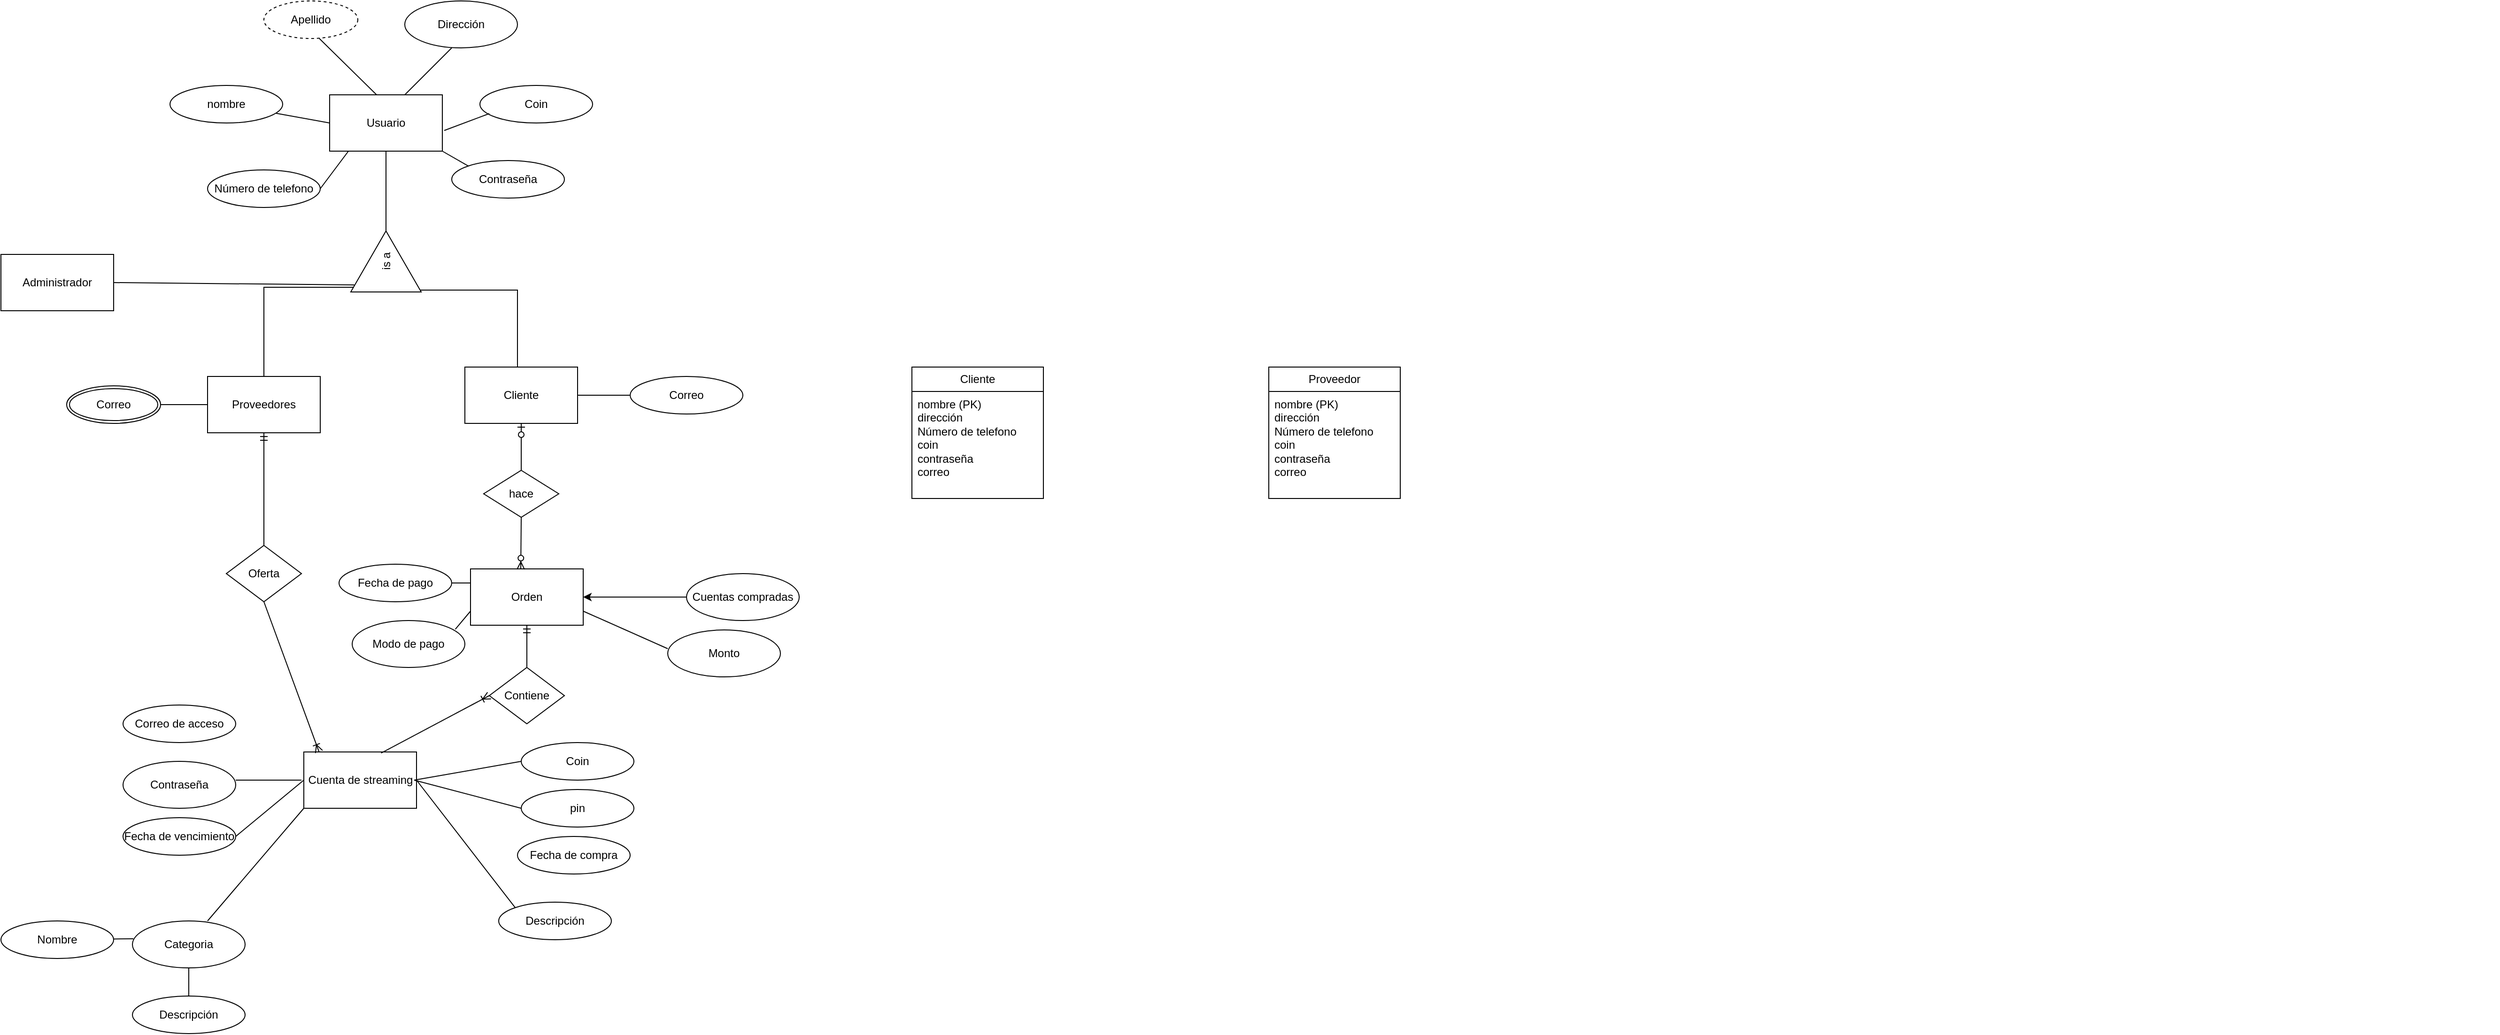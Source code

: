 <mxfile version="24.2.2" type="github">
  <diagram name="Página-1" id="MiMANU0OU8Ln5zjR96fL">
    <mxGraphModel dx="2796" dy="1995" grid="1" gridSize="10" guides="1" tooltips="1" connect="1" arrows="1" fold="1" page="1" pageScale="1" pageWidth="827" pageHeight="1169" math="0" shadow="0">
      <root>
        <mxCell id="0" />
        <mxCell id="1" parent="0" />
        <mxCell id="SzV8covNI8yN4N_DwAnV-1" value="Proveedores" style="rounded=0;whiteSpace=wrap;html=1;" parent="1" vertex="1">
          <mxGeometry x="20" y="270" width="120" height="60" as="geometry" />
        </mxCell>
        <mxCell id="SzV8covNI8yN4N_DwAnV-2" value="nombre" style="ellipse;whiteSpace=wrap;html=1;" parent="1" vertex="1">
          <mxGeometry x="-20" y="-40" width="120" height="40" as="geometry" />
        </mxCell>
        <mxCell id="SzV8covNI8yN4N_DwAnV-6" value="Apellido" style="ellipse;whiteSpace=wrap;html=1;align=center;dashed=1;" parent="1" vertex="1">
          <mxGeometry x="80" y="-130" width="100" height="40" as="geometry" />
        </mxCell>
        <mxCell id="SzV8covNI8yN4N_DwAnV-7" value="Dirección" style="ellipse;whiteSpace=wrap;html=1;" parent="1" vertex="1">
          <mxGeometry x="230" y="-130" width="120" height="50" as="geometry" />
        </mxCell>
        <mxCell id="SzV8covNI8yN4N_DwAnV-9" value="Coin" style="ellipse;whiteSpace=wrap;html=1;" parent="1" vertex="1">
          <mxGeometry x="310" y="-40" width="120" height="40" as="geometry" />
        </mxCell>
        <mxCell id="SzV8covNI8yN4N_DwAnV-10" value="Contraseña" style="ellipse;whiteSpace=wrap;html=1;" parent="1" vertex="1">
          <mxGeometry x="280" y="40" width="120" height="40" as="geometry" />
        </mxCell>
        <mxCell id="SzV8covNI8yN4N_DwAnV-11" value="Número de telefono" style="ellipse;whiteSpace=wrap;html=1;" parent="1" vertex="1">
          <mxGeometry x="20" y="50" width="120" height="40" as="geometry" />
        </mxCell>
        <mxCell id="SzV8covNI8yN4N_DwAnV-12" value="Correo" style="ellipse;shape=doubleEllipse;margin=3;whiteSpace=wrap;html=1;align=center;" parent="1" vertex="1">
          <mxGeometry x="-130" y="280" width="100" height="40" as="geometry" />
        </mxCell>
        <mxCell id="SzV8covNI8yN4N_DwAnV-13" value="Usuario" style="rounded=0;whiteSpace=wrap;html=1;" parent="1" vertex="1">
          <mxGeometry x="150" y="-30" width="120" height="60" as="geometry" />
        </mxCell>
        <mxCell id="SzV8covNI8yN4N_DwAnV-16" value="Cliente" style="rounded=0;whiteSpace=wrap;html=1;" parent="1" vertex="1">
          <mxGeometry x="294" y="260" width="120" height="60" as="geometry" />
        </mxCell>
        <mxCell id="SzV8covNI8yN4N_DwAnV-17" value="Correo" style="ellipse;whiteSpace=wrap;html=1;" parent="1" vertex="1">
          <mxGeometry x="470" y="270" width="120" height="40" as="geometry" />
        </mxCell>
        <mxCell id="SzV8covNI8yN4N_DwAnV-18" value="Orden" style="rounded=0;whiteSpace=wrap;html=1;" parent="1" vertex="1">
          <mxGeometry x="300" y="475" width="120" height="60" as="geometry" />
        </mxCell>
        <mxCell id="SzV8covNI8yN4N_DwAnV-19" value="hace" style="rhombus;whiteSpace=wrap;html=1;" parent="1" vertex="1">
          <mxGeometry x="314" y="370" width="80" height="50" as="geometry" />
        </mxCell>
        <mxCell id="SzV8covNI8yN4N_DwAnV-35" style="edgeStyle=orthogonalEdgeStyle;rounded=0;orthogonalLoop=1;jettySize=auto;html=1;exitX=0;exitY=0.5;exitDx=0;exitDy=0;" parent="1" source="SzV8covNI8yN4N_DwAnV-20" target="SzV8covNI8yN4N_DwAnV-18" edge="1">
          <mxGeometry relative="1" as="geometry" />
        </mxCell>
        <mxCell id="SzV8covNI8yN4N_DwAnV-20" value="Cuentas compradas" style="ellipse;whiteSpace=wrap;html=1;" parent="1" vertex="1">
          <mxGeometry x="530" y="480" width="120" height="50" as="geometry" />
        </mxCell>
        <mxCell id="SzV8covNI8yN4N_DwAnV-22" value="Cuenta de streaming" style="rounded=0;whiteSpace=wrap;html=1;" parent="1" vertex="1">
          <mxGeometry x="122.5" y="670" width="120" height="60" as="geometry" />
        </mxCell>
        <mxCell id="SzV8covNI8yN4N_DwAnV-23" value="Contiene" style="rhombus;whiteSpace=wrap;html=1;" parent="1" vertex="1">
          <mxGeometry x="320" y="580" width="80" height="60" as="geometry" />
        </mxCell>
        <mxCell id="SzV8covNI8yN4N_DwAnV-24" value="Correo de acceso" style="ellipse;whiteSpace=wrap;html=1;" parent="1" vertex="1">
          <mxGeometry x="-70" y="620" width="120" height="40" as="geometry" />
        </mxCell>
        <mxCell id="SzV8covNI8yN4N_DwAnV-25" value="Contraseña" style="ellipse;whiteSpace=wrap;html=1;" parent="1" vertex="1">
          <mxGeometry x="-70" y="680" width="120" height="50" as="geometry" />
        </mxCell>
        <mxCell id="SzV8covNI8yN4N_DwAnV-27" value="Coin" style="ellipse;whiteSpace=wrap;html=1;" parent="1" vertex="1">
          <mxGeometry x="354" y="660" width="120" height="40" as="geometry" />
        </mxCell>
        <mxCell id="SzV8covNI8yN4N_DwAnV-28" value="pin" style="ellipse;whiteSpace=wrap;html=1;" parent="1" vertex="1">
          <mxGeometry x="354" y="710" width="120" height="40" as="geometry" />
        </mxCell>
        <mxCell id="SzV8covNI8yN4N_DwAnV-29" value="Fecha de compra" style="ellipse;whiteSpace=wrap;html=1;" parent="1" vertex="1">
          <mxGeometry x="350" y="760" width="120" height="40" as="geometry" />
        </mxCell>
        <mxCell id="SzV8covNI8yN4N_DwAnV-30" value="Fecha de vencimiento" style="ellipse;whiteSpace=wrap;html=1;" parent="1" vertex="1">
          <mxGeometry x="-70" y="740" width="120" height="40" as="geometry" />
        </mxCell>
        <mxCell id="SzV8covNI8yN4N_DwAnV-31" value="Descripción" style="ellipse;whiteSpace=wrap;html=1;" parent="1" vertex="1">
          <mxGeometry x="330" y="830" width="120" height="40" as="geometry" />
        </mxCell>
        <mxCell id="SzV8covNI8yN4N_DwAnV-32" value="Categoria" style="ellipse;whiteSpace=wrap;html=1;" parent="1" vertex="1">
          <mxGeometry x="-60" y="850" width="120" height="50" as="geometry" />
        </mxCell>
        <mxCell id="SzV8covNI8yN4N_DwAnV-33" value="Nombre" style="ellipse;whiteSpace=wrap;html=1;" parent="1" vertex="1">
          <mxGeometry x="-200" y="850" width="120" height="40" as="geometry" />
        </mxCell>
        <mxCell id="SzV8covNI8yN4N_DwAnV-34" value="Descripción" style="ellipse;whiteSpace=wrap;html=1;" parent="1" vertex="1">
          <mxGeometry x="-60" y="930" width="120" height="40" as="geometry" />
        </mxCell>
        <mxCell id="SzV8covNI8yN4N_DwAnV-37" value="Oferta" style="rhombus;whiteSpace=wrap;html=1;" parent="1" vertex="1">
          <mxGeometry x="40" y="450" width="80" height="60" as="geometry" />
        </mxCell>
        <mxCell id="SzV8covNI8yN4N_DwAnV-38" value="" style="endArrow=none;html=1;rounded=0;" parent="1" edge="1">
          <mxGeometry width="50" height="50" relative="1" as="geometry">
            <mxPoint x="230" y="-30" as="sourcePoint" />
            <mxPoint x="280" y="-80" as="targetPoint" />
          </mxGeometry>
        </mxCell>
        <mxCell id="SzV8covNI8yN4N_DwAnV-39" value="" style="endArrow=none;html=1;rounded=0;entryX=0.59;entryY=1;entryDx=0;entryDy=0;entryPerimeter=0;" parent="1" target="SzV8covNI8yN4N_DwAnV-6" edge="1">
          <mxGeometry width="50" height="50" relative="1" as="geometry">
            <mxPoint x="200" y="-30" as="sourcePoint" />
            <mxPoint x="250" y="-80" as="targetPoint" />
          </mxGeometry>
        </mxCell>
        <mxCell id="SzV8covNI8yN4N_DwAnV-40" value="" style="endArrow=none;html=1;rounded=0;" parent="1" source="SzV8covNI8yN4N_DwAnV-2" edge="1">
          <mxGeometry width="50" height="50" relative="1" as="geometry">
            <mxPoint x="100" y="50" as="sourcePoint" />
            <mxPoint x="150" as="targetPoint" />
          </mxGeometry>
        </mxCell>
        <mxCell id="SzV8covNI8yN4N_DwAnV-41" value="" style="endArrow=none;html=1;rounded=0;exitX=1;exitY=0.5;exitDx=0;exitDy=0;" parent="1" source="SzV8covNI8yN4N_DwAnV-11" edge="1">
          <mxGeometry width="50" height="50" relative="1" as="geometry">
            <mxPoint x="120" y="80" as="sourcePoint" />
            <mxPoint x="170" y="30" as="targetPoint" />
          </mxGeometry>
        </mxCell>
        <mxCell id="SzV8covNI8yN4N_DwAnV-42" value="" style="endArrow=none;html=1;rounded=0;exitX=1.017;exitY=0.633;exitDx=0;exitDy=0;exitPerimeter=0;" parent="1" source="SzV8covNI8yN4N_DwAnV-13" edge="1">
          <mxGeometry width="50" height="50" relative="1" as="geometry">
            <mxPoint x="270" y="40" as="sourcePoint" />
            <mxPoint x="320" y="-10" as="targetPoint" />
          </mxGeometry>
        </mxCell>
        <mxCell id="SzV8covNI8yN4N_DwAnV-44" value="" style="endArrow=none;html=1;rounded=0;exitX=1;exitY=1;exitDx=0;exitDy=0;entryX=0;entryY=0;entryDx=0;entryDy=0;" parent="1" source="SzV8covNI8yN4N_DwAnV-13" target="SzV8covNI8yN4N_DwAnV-10" edge="1">
          <mxGeometry width="50" height="50" relative="1" as="geometry">
            <mxPoint x="240" y="90" as="sourcePoint" />
            <mxPoint x="290" y="40" as="targetPoint" />
          </mxGeometry>
        </mxCell>
        <mxCell id="SzV8covNI8yN4N_DwAnV-45" value="" style="endArrow=none;html=1;rounded=0;entryX=0.5;entryY=1;entryDx=0;entryDy=0;exitX=1;exitY=0.5;exitDx=0;exitDy=0;" parent="1" source="SzV8covNI8yN4N_DwAnV-48" target="SzV8covNI8yN4N_DwAnV-13" edge="1">
          <mxGeometry width="50" height="50" relative="1" as="geometry">
            <mxPoint x="210" y="105" as="sourcePoint" />
            <mxPoint x="240" y="40" as="targetPoint" />
          </mxGeometry>
        </mxCell>
        <mxCell id="SzV8covNI8yN4N_DwAnV-46" value="" style="endArrow=none;html=1;rounded=0;exitX=0.5;exitY=0;exitDx=0;exitDy=0;entryX=0.41;entryY=1;entryDx=0;entryDy=0;entryPerimeter=0;" parent="1" source="SzV8covNI8yN4N_DwAnV-1" edge="1">
          <mxGeometry width="50" height="50" relative="1" as="geometry">
            <mxPoint x="140" y="230" as="sourcePoint" />
            <mxPoint x="201" y="175" as="targetPoint" />
            <Array as="points">
              <mxPoint x="80" y="175" />
            </Array>
          </mxGeometry>
        </mxCell>
        <mxCell id="SzV8covNI8yN4N_DwAnV-47" value="" style="endArrow=none;html=1;rounded=0;entryX=0.031;entryY=0.94;entryDx=0;entryDy=0;entryPerimeter=0;" parent="1" target="SzV8covNI8yN4N_DwAnV-48" edge="1">
          <mxGeometry width="50" height="50" relative="1" as="geometry">
            <mxPoint x="350" y="260" as="sourcePoint" />
            <mxPoint x="210" y="175" as="targetPoint" />
            <Array as="points">
              <mxPoint x="350" y="178" />
            </Array>
          </mxGeometry>
        </mxCell>
        <mxCell id="SzV8covNI8yN4N_DwAnV-48" value="is a" style="triangle;whiteSpace=wrap;html=1;rotation=-90;" parent="1" vertex="1">
          <mxGeometry x="177.5" y="110" width="65" height="75" as="geometry" />
        </mxCell>
        <mxCell id="SzV8covNI8yN4N_DwAnV-50" value="" style="endArrow=none;html=1;rounded=0;exitX=1;exitY=0.5;exitDx=0;exitDy=0;" parent="1" source="SzV8covNI8yN4N_DwAnV-12" edge="1">
          <mxGeometry width="50" height="50" relative="1" as="geometry">
            <mxPoint x="-30" y="350" as="sourcePoint" />
            <mxPoint x="20" y="300" as="targetPoint" />
          </mxGeometry>
        </mxCell>
        <mxCell id="SzV8covNI8yN4N_DwAnV-51" value="" style="endArrow=none;html=1;rounded=0;entryX=0;entryY=0.5;entryDx=0;entryDy=0;exitX=1;exitY=0.5;exitDx=0;exitDy=0;" parent="1" source="SzV8covNI8yN4N_DwAnV-16" target="SzV8covNI8yN4N_DwAnV-17" edge="1">
          <mxGeometry width="50" height="50" relative="1" as="geometry">
            <mxPoint x="400" y="350" as="sourcePoint" />
            <mxPoint x="450" y="300" as="targetPoint" />
          </mxGeometry>
        </mxCell>
        <mxCell id="SzV8covNI8yN4N_DwAnV-52" value="" style="endArrow=none;html=1;rounded=0;entryX=0.5;entryY=1;entryDx=0;entryDy=0;exitX=0.5;exitY=0;exitDx=0;exitDy=0;" parent="1" source="SzV8covNI8yN4N_DwAnV-34" target="SzV8covNI8yN4N_DwAnV-32" edge="1">
          <mxGeometry width="50" height="50" relative="1" as="geometry">
            <mxPoint x="-120" y="990" as="sourcePoint" />
            <mxPoint x="-70" y="940" as="targetPoint" />
          </mxGeometry>
        </mxCell>
        <mxCell id="SzV8covNI8yN4N_DwAnV-53" value="" style="endArrow=none;html=1;rounded=0;exitX=0.008;exitY=0.38;exitDx=0;exitDy=0;exitPerimeter=0;" parent="1" source="SzV8covNI8yN4N_DwAnV-32" target="SzV8covNI8yN4N_DwAnV-33" edge="1">
          <mxGeometry width="50" height="50" relative="1" as="geometry">
            <mxPoint x="-110" y="960" as="sourcePoint" />
            <mxPoint x="-60" y="910" as="targetPoint" />
          </mxGeometry>
        </mxCell>
        <mxCell id="SzV8covNI8yN4N_DwAnV-54" value="" style="endArrow=ERoneToMany;html=1;rounded=0;fontSize=12;exitX=0.5;exitY=1;exitDx=0;exitDy=0;entryX=0.135;entryY=-0.003;entryDx=0;entryDy=0;entryPerimeter=0;" parent="1" source="SzV8covNI8yN4N_DwAnV-37" target="SzV8covNI8yN4N_DwAnV-22" edge="1">
          <mxGeometry width="50" height="50" relative="1" as="geometry">
            <mxPoint x="50" y="640" as="sourcePoint" />
            <mxPoint x="130" y="610" as="targetPoint" />
          </mxGeometry>
        </mxCell>
        <mxCell id="SzV8covNI8yN4N_DwAnV-55" value="" style="endArrow=none;html=1;rounded=0;" parent="1" edge="1">
          <mxGeometry width="50" height="50" relative="1" as="geometry">
            <mxPoint x="50" y="700" as="sourcePoint" />
            <mxPoint x="120" y="700" as="targetPoint" />
          </mxGeometry>
        </mxCell>
        <mxCell id="SzV8covNI8yN4N_DwAnV-56" value="" style="endArrow=none;html=1;rounded=0;entryX=0;entryY=0.5;entryDx=0;entryDy=0;" parent="1" target="SzV8covNI8yN4N_DwAnV-22" edge="1">
          <mxGeometry width="50" height="50" relative="1" as="geometry">
            <mxPoint x="50" y="760" as="sourcePoint" />
            <mxPoint x="100" y="710" as="targetPoint" />
          </mxGeometry>
        </mxCell>
        <mxCell id="SzV8covNI8yN4N_DwAnV-57" value="" style="endArrow=none;html=1;rounded=0;entryX=0;entryY=0.5;entryDx=0;entryDy=0;" parent="1" target="SzV8covNI8yN4N_DwAnV-27" edge="1">
          <mxGeometry width="50" height="50" relative="1" as="geometry">
            <mxPoint x="240" y="700" as="sourcePoint" />
            <mxPoint x="290" y="650" as="targetPoint" />
          </mxGeometry>
        </mxCell>
        <mxCell id="SzV8covNI8yN4N_DwAnV-58" value="" style="endArrow=none;html=1;rounded=0;entryX=0;entryY=0.5;entryDx=0;entryDy=0;" parent="1" target="SzV8covNI8yN4N_DwAnV-28" edge="1">
          <mxGeometry width="50" height="50" relative="1" as="geometry">
            <mxPoint x="240" y="700" as="sourcePoint" />
            <mxPoint x="330" y="730" as="targetPoint" />
          </mxGeometry>
        </mxCell>
        <mxCell id="SzV8covNI8yN4N_DwAnV-59" value="" style="endArrow=none;html=1;rounded=0;entryX=0;entryY=0;entryDx=0;entryDy=0;exitX=1;exitY=0.5;exitDx=0;exitDy=0;" parent="1" source="SzV8covNI8yN4N_DwAnV-22" target="SzV8covNI8yN4N_DwAnV-31" edge="1">
          <mxGeometry width="50" height="50" relative="1" as="geometry">
            <mxPoint x="210" y="880" as="sourcePoint" />
            <mxPoint x="260" y="830" as="targetPoint" />
          </mxGeometry>
        </mxCell>
        <mxCell id="SzV8covNI8yN4N_DwAnV-60" value="" style="endArrow=none;html=1;rounded=0;entryX=0;entryY=1;entryDx=0;entryDy=0;" parent="1" target="SzV8covNI8yN4N_DwAnV-22" edge="1">
          <mxGeometry width="50" height="50" relative="1" as="geometry">
            <mxPoint x="20" y="850" as="sourcePoint" />
            <mxPoint x="70" y="800" as="targetPoint" />
          </mxGeometry>
        </mxCell>
        <mxCell id="SzV8covNI8yN4N_DwAnV-63" value="Fecha de pago" style="ellipse;whiteSpace=wrap;html=1;" parent="1" vertex="1">
          <mxGeometry x="160" y="470" width="120" height="40" as="geometry" />
        </mxCell>
        <mxCell id="SzV8covNI8yN4N_DwAnV-64" value="Monto" style="ellipse;whiteSpace=wrap;html=1;" parent="1" vertex="1">
          <mxGeometry x="510" y="540" width="120" height="50" as="geometry" />
        </mxCell>
        <mxCell id="SzV8covNI8yN4N_DwAnV-65" value="Modo de pago" style="ellipse;whiteSpace=wrap;html=1;" parent="1" vertex="1">
          <mxGeometry x="174" y="530" width="120" height="50" as="geometry" />
        </mxCell>
        <mxCell id="SzV8covNI8yN4N_DwAnV-68" value="" style="endArrow=none;html=1;rounded=0;exitX=1;exitY=0.5;exitDx=0;exitDy=0;" parent="1" source="SzV8covNI8yN4N_DwAnV-63" edge="1">
          <mxGeometry width="50" height="50" relative="1" as="geometry">
            <mxPoint x="250" y="540" as="sourcePoint" />
            <mxPoint x="300" y="490" as="targetPoint" />
          </mxGeometry>
        </mxCell>
        <mxCell id="SzV8covNI8yN4N_DwAnV-69" value="" style="endArrow=none;html=1;rounded=0;entryX=0.915;entryY=0.187;entryDx=0;entryDy=0;entryPerimeter=0;exitX=0;exitY=0.75;exitDx=0;exitDy=0;" parent="1" source="SzV8covNI8yN4N_DwAnV-18" target="SzV8covNI8yN4N_DwAnV-65" edge="1">
          <mxGeometry width="50" height="50" relative="1" as="geometry">
            <mxPoint x="250" y="640" as="sourcePoint" />
            <mxPoint x="300" y="590" as="targetPoint" />
          </mxGeometry>
        </mxCell>
        <mxCell id="SzV8covNI8yN4N_DwAnV-70" value="" style="endArrow=none;html=1;rounded=0;exitX=1;exitY=0.75;exitDx=0;exitDy=0;" parent="1" source="SzV8covNI8yN4N_DwAnV-18" edge="1">
          <mxGeometry width="50" height="50" relative="1" as="geometry">
            <mxPoint x="460" y="610" as="sourcePoint" />
            <mxPoint x="510" y="560" as="targetPoint" />
          </mxGeometry>
        </mxCell>
        <mxCell id="SzV8covNI8yN4N_DwAnV-74" value="" style="fontSize=12;html=1;endArrow=ERmandOne;rounded=0;entryX=0.5;entryY=1;entryDx=0;entryDy=0;exitX=0.5;exitY=0;exitDx=0;exitDy=0;" parent="1" source="SzV8covNI8yN4N_DwAnV-37" target="SzV8covNI8yN4N_DwAnV-1" edge="1">
          <mxGeometry width="100" height="100" relative="1" as="geometry">
            <mxPoint y="460" as="sourcePoint" />
            <mxPoint x="100" y="360" as="targetPoint" />
          </mxGeometry>
        </mxCell>
        <mxCell id="SzV8covNI8yN4N_DwAnV-75" value="" style="fontSize=12;html=1;endArrow=ERzeroToOne;endFill=1;rounded=0;entryX=0.5;entryY=1;entryDx=0;entryDy=0;exitX=0.5;exitY=0;exitDx=0;exitDy=0;" parent="1" source="SzV8covNI8yN4N_DwAnV-19" target="SzV8covNI8yN4N_DwAnV-16" edge="1">
          <mxGeometry width="100" height="100" relative="1" as="geometry">
            <mxPoint x="270" y="440" as="sourcePoint" />
            <mxPoint x="360" y="340" as="targetPoint" />
          </mxGeometry>
        </mxCell>
        <mxCell id="SzV8covNI8yN4N_DwAnV-76" value="" style="fontSize=12;html=1;endArrow=ERzeroToMany;endFill=1;rounded=0;exitX=0.5;exitY=1;exitDx=0;exitDy=0;entryX=0.446;entryY=0.009;entryDx=0;entryDy=0;entryPerimeter=0;" parent="1" source="SzV8covNI8yN4N_DwAnV-19" target="SzV8covNI8yN4N_DwAnV-18" edge="1">
          <mxGeometry width="100" height="100" relative="1" as="geometry">
            <mxPoint x="270" y="540" as="sourcePoint" />
            <mxPoint x="354" y="470" as="targetPoint" />
          </mxGeometry>
        </mxCell>
        <mxCell id="SzV8covNI8yN4N_DwAnV-79" value="" style="fontSize=12;html=1;endArrow=ERmandOne;rounded=0;entryX=0.5;entryY=1;entryDx=0;entryDy=0;exitX=0.5;exitY=0;exitDx=0;exitDy=0;" parent="1" source="SzV8covNI8yN4N_DwAnV-23" target="SzV8covNI8yN4N_DwAnV-18" edge="1">
          <mxGeometry width="100" height="100" relative="1" as="geometry">
            <mxPoint x="290" y="660" as="sourcePoint" />
            <mxPoint x="390" y="560" as="targetPoint" />
          </mxGeometry>
        </mxCell>
        <mxCell id="SzV8covNI8yN4N_DwAnV-80" value="" style="fontSize=12;html=1;endArrow=ERoneToMany;rounded=0;entryX=0;entryY=0.5;entryDx=0;entryDy=0;exitX=0.686;exitY=0.02;exitDx=0;exitDy=0;exitPerimeter=0;" parent="1" source="SzV8covNI8yN4N_DwAnV-22" target="SzV8covNI8yN4N_DwAnV-23" edge="1">
          <mxGeometry width="100" height="100" relative="1" as="geometry">
            <mxPoint x="340" y="630" as="sourcePoint" />
            <mxPoint x="440" y="530" as="targetPoint" />
          </mxGeometry>
        </mxCell>
        <mxCell id="SzV8covNI8yN4N_DwAnV-81" value="Administrador" style="rounded=0;whiteSpace=wrap;html=1;" parent="1" vertex="1">
          <mxGeometry x="-200" y="140" width="120" height="60" as="geometry" />
        </mxCell>
        <mxCell id="SzV8covNI8yN4N_DwAnV-82" value="" style="endArrow=none;html=1;rounded=0;exitX=1;exitY=0.5;exitDx=0;exitDy=0;entryX=0.115;entryY=0.05;entryDx=0;entryDy=0;entryPerimeter=0;" parent="1" source="SzV8covNI8yN4N_DwAnV-81" target="SzV8covNI8yN4N_DwAnV-48" edge="1">
          <mxGeometry width="50" height="50" relative="1" as="geometry">
            <mxPoint x="30" y="230" as="sourcePoint" />
            <mxPoint x="80" y="180" as="targetPoint" />
          </mxGeometry>
        </mxCell>
        <mxCell id="SzV8covNI8yN4N_DwAnV-111" value="correos" style="html=1;overflow=block;blockSpacing=1;swimlane;childLayout=stackLayout;horizontal=1;horizontalStack=0;resizeParent=1;resizeParentMax=0;resizeLast=0;collapsible=0;fontStyle=0;marginBottom=0;swimlaneFillColor=#unset;startSize=NaN;whiteSpace=wrap;fontSize=16.7;align=center;spacing=0;strokeColor=#unset;rounded=1;absoluteArcSize=1;arcSize=9;strokeWidth=NaN;fillColor=#unset;" parent="1" vertex="1">
          <mxGeometry x="2250" y="375" width="150" as="geometry" />
        </mxCell>
        <mxCell id="SzV8covNI8yN4N_DwAnV-112" value="idCorreo(PK)" style="part=1;resizeHeight=0;strokeColor=none;verticalAlign=top;spacingLeft=4;spacingRight=4;overflow=hidden;rotatable=0;points=[[0,0.5],[1,0.5]];portConstraint=eastwest;html=1;swimlaneFillColor=#unset;whiteSpace=wrap;fontSize=16.7;align=center;fillColor=none;" parent="SzV8covNI8yN4N_DwAnV-111" vertex="1">
          <mxGeometry width="150" as="geometry" />
        </mxCell>
        <mxCell id="SzV8covNI8yN4N_DwAnV-113" value="correo" style="part=1;resizeHeight=0;strokeColor=none;verticalAlign=top;spacingLeft=4;spacingRight=4;overflow=hidden;rotatable=0;points=[[0,0.5],[1,0.5]];portConstraint=eastwest;html=1;swimlaneFillColor=#unset;whiteSpace=wrap;fontSize=16.7;align=center;fillColor=none;" parent="SzV8covNI8yN4N_DwAnV-111" vertex="1">
          <mxGeometry width="150" as="geometry" />
        </mxCell>
        <mxCell id="SzV8covNI8yN4N_DwAnV-114" value="idProv(FK)" style="part=1;resizeHeight=0;strokeColor=none;verticalAlign=top;spacingLeft=4;spacingRight=4;overflow=hidden;rotatable=0;points=[[0,0.5],[1,0.5]];portConstraint=eastwest;html=1;swimlaneFillColor=#unset;whiteSpace=wrap;fontSize=16.7;align=center;fillColor=none;" parent="SzV8covNI8yN4N_DwAnV-111" vertex="1">
          <mxGeometry width="150" as="geometry" />
        </mxCell>
        <mxCell id="SzV8covNI8yN4N_DwAnV-124" value="Administrador" style="html=1;overflow=block;blockSpacing=1;swimlane;childLayout=stackLayout;horizontal=1;horizontalStack=0;resizeParent=1;resizeParentMax=0;resizeLast=0;collapsible=0;fontStyle=0;marginBottom=0;swimlaneFillColor=#unset;startSize=NaN;whiteSpace=wrap;fontSize=16.7;align=center;spacing=0;strokeColor=#unset;rounded=1;absoluteArcSize=1;arcSize=9;strokeWidth=NaN;fillColor=#unset;" parent="1" vertex="1">
          <mxGeometry x="2310" y="576" width="150" as="geometry" />
        </mxCell>
        <mxCell id="SzV8covNI8yN4N_DwAnV-125" value="direccion" style="part=1;resizeHeight=0;strokeColor=none;verticalAlign=top;spacingLeft=4;spacingRight=4;overflow=hidden;rotatable=0;points=[[0,0.5],[1,0.5]];portConstraint=eastwest;html=1;swimlaneFillColor=#unset;whiteSpace=wrap;fontSize=16.7;align=center;fillColor=none;" parent="SzV8covNI8yN4N_DwAnV-124" vertex="1">
          <mxGeometry width="150" as="geometry" />
        </mxCell>
        <mxCell id="SzV8covNI8yN4N_DwAnV-126" value="primerApellido" style="part=1;resizeHeight=0;strokeColor=none;verticalAlign=top;spacingLeft=4;spacingRight=4;overflow=hidden;rotatable=0;points=[[0,0.5],[1,0.5]];portConstraint=eastwest;html=1;swimlaneFillColor=#unset;whiteSpace=wrap;fontSize=16.7;align=center;fillColor=none;" parent="SzV8covNI8yN4N_DwAnV-124" vertex="1">
          <mxGeometry width="150" as="geometry" />
        </mxCell>
        <mxCell id="SzV8covNI8yN4N_DwAnV-127" value="segundoApellido" style="part=1;resizeHeight=0;strokeColor=none;verticalAlign=top;spacingLeft=4;spacingRight=4;overflow=hidden;rotatable=0;points=[[0,0.5],[1,0.5]];portConstraint=eastwest;html=1;swimlaneFillColor=#unset;whiteSpace=wrap;fontSize=16.7;align=center;fillColor=none;" parent="SzV8covNI8yN4N_DwAnV-124" vertex="1">
          <mxGeometry width="150" as="geometry" />
        </mxCell>
        <mxCell id="SzV8covNI8yN4N_DwAnV-128" value="primerNombre" style="part=1;resizeHeight=0;strokeColor=none;verticalAlign=top;spacingLeft=4;spacingRight=4;overflow=hidden;rotatable=0;points=[[0,0.5],[1,0.5]];portConstraint=eastwest;html=1;swimlaneFillColor=#unset;whiteSpace=wrap;fontSize=16.7;align=center;fillColor=none;" parent="SzV8covNI8yN4N_DwAnV-124" vertex="1">
          <mxGeometry width="150" as="geometry" />
        </mxCell>
        <mxCell id="SzV8covNI8yN4N_DwAnV-129" value="segundoNombre" style="part=1;resizeHeight=0;strokeColor=none;verticalAlign=top;spacingLeft=4;spacingRight=4;overflow=hidden;rotatable=0;points=[[0,0.5],[1,0.5]];portConstraint=eastwest;html=1;swimlaneFillColor=#unset;whiteSpace=wrap;fontSize=16.7;align=center;fillColor=none;" parent="SzV8covNI8yN4N_DwAnV-124" vertex="1">
          <mxGeometry width="150" as="geometry" />
        </mxCell>
        <mxCell id="SzV8covNI8yN4N_DwAnV-130" value="numeroTel" style="part=1;resizeHeight=0;strokeColor=none;verticalAlign=top;spacingLeft=4;spacingRight=4;overflow=hidden;rotatable=0;points=[[0,0.5],[1,0.5]];portConstraint=eastwest;html=1;swimlaneFillColor=#unset;whiteSpace=wrap;fontSize=16.7;align=center;fillColor=none;" parent="SzV8covNI8yN4N_DwAnV-124" vertex="1">
          <mxGeometry width="150" as="geometry" />
        </mxCell>
        <mxCell id="SzV8covNI8yN4N_DwAnV-131" value="contraseña" style="part=1;resizeHeight=0;strokeColor=none;verticalAlign=top;spacingLeft=4;spacingRight=4;overflow=hidden;rotatable=0;points=[[0,0.5],[1,0.5]];portConstraint=eastwest;html=1;swimlaneFillColor=#unset;whiteSpace=wrap;fontSize=16.7;align=center;fillColor=none;" parent="SzV8covNI8yN4N_DwAnV-124" vertex="1">
          <mxGeometry width="150" as="geometry" />
        </mxCell>
        <mxCell id="SzV8covNI8yN4N_DwAnV-165" value="correos" style="html=1;overflow=block;blockSpacing=1;swimlane;childLayout=stackLayout;horizontal=1;horizontalStack=0;resizeParent=1;resizeParentMax=0;resizeLast=0;collapsible=0;fontStyle=0;marginBottom=0;swimlaneFillColor=#unset;startSize=NaN;whiteSpace=wrap;fontSize=16.7;align=center;spacing=0;strokeColor=#unset;rounded=1;absoluteArcSize=1;arcSize=9;strokeWidth=NaN;fillColor=#unset;" parent="1" vertex="1">
          <mxGeometry x="2250" y="375" width="150" as="geometry" />
        </mxCell>
        <mxCell id="SzV8covNI8yN4N_DwAnV-166" value="idCorreo(PK)" style="part=1;resizeHeight=0;strokeColor=none;verticalAlign=top;spacingLeft=4;spacingRight=4;overflow=hidden;rotatable=0;points=[[0,0.5],[1,0.5]];portConstraint=eastwest;html=1;swimlaneFillColor=#unset;whiteSpace=wrap;fontSize=16.7;align=center;fillColor=none;" parent="SzV8covNI8yN4N_DwAnV-165" vertex="1">
          <mxGeometry width="150" as="geometry" />
        </mxCell>
        <mxCell id="SzV8covNI8yN4N_DwAnV-167" value="correo" style="part=1;resizeHeight=0;strokeColor=none;verticalAlign=top;spacingLeft=4;spacingRight=4;overflow=hidden;rotatable=0;points=[[0,0.5],[1,0.5]];portConstraint=eastwest;html=1;swimlaneFillColor=#unset;whiteSpace=wrap;fontSize=16.7;align=center;fillColor=none;" parent="SzV8covNI8yN4N_DwAnV-165" vertex="1">
          <mxGeometry width="150" as="geometry" />
        </mxCell>
        <mxCell id="SzV8covNI8yN4N_DwAnV-168" value="idProv(FK)" style="part=1;resizeHeight=0;strokeColor=none;verticalAlign=top;spacingLeft=4;spacingRight=4;overflow=hidden;rotatable=0;points=[[0,0.5],[1,0.5]];portConstraint=eastwest;html=1;swimlaneFillColor=#unset;whiteSpace=wrap;fontSize=16.7;align=center;fillColor=none;" parent="SzV8covNI8yN4N_DwAnV-165" vertex="1">
          <mxGeometry width="150" as="geometry" />
        </mxCell>
        <mxCell id="SzV8covNI8yN4N_DwAnV-178" value="Administrador" style="html=1;overflow=block;blockSpacing=1;swimlane;childLayout=stackLayout;horizontal=1;horizontalStack=0;resizeParent=1;resizeParentMax=0;resizeLast=0;collapsible=0;fontStyle=0;marginBottom=0;swimlaneFillColor=#unset;startSize=NaN;whiteSpace=wrap;fontSize=16.7;align=center;spacing=0;strokeColor=#unset;rounded=1;absoluteArcSize=1;arcSize=9;strokeWidth=NaN;fillColor=#unset;" parent="1" vertex="1">
          <mxGeometry x="2310" y="576" width="150" as="geometry" />
        </mxCell>
        <mxCell id="SzV8covNI8yN4N_DwAnV-179" value="direccion" style="part=1;resizeHeight=0;strokeColor=none;verticalAlign=top;spacingLeft=4;spacingRight=4;overflow=hidden;rotatable=0;points=[[0,0.5],[1,0.5]];portConstraint=eastwest;html=1;swimlaneFillColor=#unset;whiteSpace=wrap;fontSize=16.7;align=center;fillColor=none;" parent="SzV8covNI8yN4N_DwAnV-178" vertex="1">
          <mxGeometry width="150" as="geometry" />
        </mxCell>
        <mxCell id="SzV8covNI8yN4N_DwAnV-180" value="primerApellido" style="part=1;resizeHeight=0;strokeColor=none;verticalAlign=top;spacingLeft=4;spacingRight=4;overflow=hidden;rotatable=0;points=[[0,0.5],[1,0.5]];portConstraint=eastwest;html=1;swimlaneFillColor=#unset;whiteSpace=wrap;fontSize=16.7;align=center;fillColor=none;" parent="SzV8covNI8yN4N_DwAnV-178" vertex="1">
          <mxGeometry width="150" as="geometry" />
        </mxCell>
        <mxCell id="SzV8covNI8yN4N_DwAnV-181" value="segundoApellido" style="part=1;resizeHeight=0;strokeColor=none;verticalAlign=top;spacingLeft=4;spacingRight=4;overflow=hidden;rotatable=0;points=[[0,0.5],[1,0.5]];portConstraint=eastwest;html=1;swimlaneFillColor=#unset;whiteSpace=wrap;fontSize=16.7;align=center;fillColor=none;" parent="SzV8covNI8yN4N_DwAnV-178" vertex="1">
          <mxGeometry width="150" as="geometry" />
        </mxCell>
        <mxCell id="SzV8covNI8yN4N_DwAnV-182" value="primerNombre" style="part=1;resizeHeight=0;strokeColor=none;verticalAlign=top;spacingLeft=4;spacingRight=4;overflow=hidden;rotatable=0;points=[[0,0.5],[1,0.5]];portConstraint=eastwest;html=1;swimlaneFillColor=#unset;whiteSpace=wrap;fontSize=16.7;align=center;fillColor=none;" parent="SzV8covNI8yN4N_DwAnV-178" vertex="1">
          <mxGeometry width="150" as="geometry" />
        </mxCell>
        <mxCell id="SzV8covNI8yN4N_DwAnV-183" value="segundoNombre" style="part=1;resizeHeight=0;strokeColor=none;verticalAlign=top;spacingLeft=4;spacingRight=4;overflow=hidden;rotatable=0;points=[[0,0.5],[1,0.5]];portConstraint=eastwest;html=1;swimlaneFillColor=#unset;whiteSpace=wrap;fontSize=16.7;align=center;fillColor=none;" parent="SzV8covNI8yN4N_DwAnV-178" vertex="1">
          <mxGeometry width="150" as="geometry" />
        </mxCell>
        <mxCell id="SzV8covNI8yN4N_DwAnV-184" value="numeroTel" style="part=1;resizeHeight=0;strokeColor=none;verticalAlign=top;spacingLeft=4;spacingRight=4;overflow=hidden;rotatable=0;points=[[0,0.5],[1,0.5]];portConstraint=eastwest;html=1;swimlaneFillColor=#unset;whiteSpace=wrap;fontSize=16.7;align=center;fillColor=none;" parent="SzV8covNI8yN4N_DwAnV-178" vertex="1">
          <mxGeometry width="150" as="geometry" />
        </mxCell>
        <mxCell id="SzV8covNI8yN4N_DwAnV-185" value="contraseña" style="part=1;resizeHeight=0;strokeColor=none;verticalAlign=top;spacingLeft=4;spacingRight=4;overflow=hidden;rotatable=0;points=[[0,0.5],[1,0.5]];portConstraint=eastwest;html=1;swimlaneFillColor=#unset;whiteSpace=wrap;fontSize=16.7;align=center;fillColor=none;" parent="SzV8covNI8yN4N_DwAnV-178" vertex="1">
          <mxGeometry width="150" as="geometry" />
        </mxCell>
        <mxCell id="SzV8covNI8yN4N_DwAnV-219" value="correos" style="html=1;overflow=block;blockSpacing=1;swimlane;childLayout=stackLayout;horizontal=1;horizontalStack=0;resizeParent=1;resizeParentMax=0;resizeLast=0;collapsible=0;fontStyle=0;marginBottom=0;swimlaneFillColor=#unset;startSize=NaN;whiteSpace=wrap;fontSize=16.7;align=center;spacing=0;strokeColor=#unset;rounded=1;absoluteArcSize=1;arcSize=9;strokeWidth=NaN;fillColor=#unset;" parent="1" vertex="1">
          <mxGeometry x="2250" y="375" width="150" as="geometry" />
        </mxCell>
        <mxCell id="SzV8covNI8yN4N_DwAnV-220" value="idCorreo(PK)" style="part=1;resizeHeight=0;strokeColor=none;verticalAlign=top;spacingLeft=4;spacingRight=4;overflow=hidden;rotatable=0;points=[[0,0.5],[1,0.5]];portConstraint=eastwest;html=1;swimlaneFillColor=#unset;whiteSpace=wrap;fontSize=16.7;align=center;fillColor=none;" parent="SzV8covNI8yN4N_DwAnV-219" vertex="1">
          <mxGeometry width="150" as="geometry" />
        </mxCell>
        <mxCell id="SzV8covNI8yN4N_DwAnV-221" value="correo" style="part=1;resizeHeight=0;strokeColor=none;verticalAlign=top;spacingLeft=4;spacingRight=4;overflow=hidden;rotatable=0;points=[[0,0.5],[1,0.5]];portConstraint=eastwest;html=1;swimlaneFillColor=#unset;whiteSpace=wrap;fontSize=16.7;align=center;fillColor=none;" parent="SzV8covNI8yN4N_DwAnV-219" vertex="1">
          <mxGeometry width="150" as="geometry" />
        </mxCell>
        <mxCell id="SzV8covNI8yN4N_DwAnV-222" value="idProv(FK)" style="part=1;resizeHeight=0;strokeColor=none;verticalAlign=top;spacingLeft=4;spacingRight=4;overflow=hidden;rotatable=0;points=[[0,0.5],[1,0.5]];portConstraint=eastwest;html=1;swimlaneFillColor=#unset;whiteSpace=wrap;fontSize=16.7;align=center;fillColor=none;" parent="SzV8covNI8yN4N_DwAnV-219" vertex="1">
          <mxGeometry width="150" as="geometry" />
        </mxCell>
        <mxCell id="SzV8covNI8yN4N_DwAnV-232" value="Administrador" style="html=1;overflow=block;blockSpacing=1;swimlane;childLayout=stackLayout;horizontal=1;horizontalStack=0;resizeParent=1;resizeParentMax=0;resizeLast=0;collapsible=0;fontStyle=0;marginBottom=0;swimlaneFillColor=#unset;startSize=NaN;whiteSpace=wrap;fontSize=16.7;align=center;spacing=0;strokeColor=#unset;rounded=1;absoluteArcSize=1;arcSize=9;strokeWidth=NaN;fillColor=#unset;" parent="1" vertex="1">
          <mxGeometry x="2310" y="576" width="150" as="geometry" />
        </mxCell>
        <mxCell id="SzV8covNI8yN4N_DwAnV-233" value="direccion" style="part=1;resizeHeight=0;strokeColor=none;verticalAlign=top;spacingLeft=4;spacingRight=4;overflow=hidden;rotatable=0;points=[[0,0.5],[1,0.5]];portConstraint=eastwest;html=1;swimlaneFillColor=#unset;whiteSpace=wrap;fontSize=16.7;align=center;fillColor=none;" parent="SzV8covNI8yN4N_DwAnV-232" vertex="1">
          <mxGeometry width="150" as="geometry" />
        </mxCell>
        <mxCell id="SzV8covNI8yN4N_DwAnV-234" value="primerApellido" style="part=1;resizeHeight=0;strokeColor=none;verticalAlign=top;spacingLeft=4;spacingRight=4;overflow=hidden;rotatable=0;points=[[0,0.5],[1,0.5]];portConstraint=eastwest;html=1;swimlaneFillColor=#unset;whiteSpace=wrap;fontSize=16.7;align=center;fillColor=none;" parent="SzV8covNI8yN4N_DwAnV-232" vertex="1">
          <mxGeometry width="150" as="geometry" />
        </mxCell>
        <mxCell id="SzV8covNI8yN4N_DwAnV-235" value="segundoApellido" style="part=1;resizeHeight=0;strokeColor=none;verticalAlign=top;spacingLeft=4;spacingRight=4;overflow=hidden;rotatable=0;points=[[0,0.5],[1,0.5]];portConstraint=eastwest;html=1;swimlaneFillColor=#unset;whiteSpace=wrap;fontSize=16.7;align=center;fillColor=none;" parent="SzV8covNI8yN4N_DwAnV-232" vertex="1">
          <mxGeometry width="150" as="geometry" />
        </mxCell>
        <mxCell id="SzV8covNI8yN4N_DwAnV-236" value="primerNombre" style="part=1;resizeHeight=0;strokeColor=none;verticalAlign=top;spacingLeft=4;spacingRight=4;overflow=hidden;rotatable=0;points=[[0,0.5],[1,0.5]];portConstraint=eastwest;html=1;swimlaneFillColor=#unset;whiteSpace=wrap;fontSize=16.7;align=center;fillColor=none;" parent="SzV8covNI8yN4N_DwAnV-232" vertex="1">
          <mxGeometry width="150" as="geometry" />
        </mxCell>
        <mxCell id="SzV8covNI8yN4N_DwAnV-237" value="segundoNombre" style="part=1;resizeHeight=0;strokeColor=none;verticalAlign=top;spacingLeft=4;spacingRight=4;overflow=hidden;rotatable=0;points=[[0,0.5],[1,0.5]];portConstraint=eastwest;html=1;swimlaneFillColor=#unset;whiteSpace=wrap;fontSize=16.7;align=center;fillColor=none;" parent="SzV8covNI8yN4N_DwAnV-232" vertex="1">
          <mxGeometry width="150" as="geometry" />
        </mxCell>
        <mxCell id="SzV8covNI8yN4N_DwAnV-238" value="numeroTel" style="part=1;resizeHeight=0;strokeColor=none;verticalAlign=top;spacingLeft=4;spacingRight=4;overflow=hidden;rotatable=0;points=[[0,0.5],[1,0.5]];portConstraint=eastwest;html=1;swimlaneFillColor=#unset;whiteSpace=wrap;fontSize=16.7;align=center;fillColor=none;" parent="SzV8covNI8yN4N_DwAnV-232" vertex="1">
          <mxGeometry width="150" as="geometry" />
        </mxCell>
        <mxCell id="SzV8covNI8yN4N_DwAnV-239" value="contraseña" style="part=1;resizeHeight=0;strokeColor=none;verticalAlign=top;spacingLeft=4;spacingRight=4;overflow=hidden;rotatable=0;points=[[0,0.5],[1,0.5]];portConstraint=eastwest;html=1;swimlaneFillColor=#unset;whiteSpace=wrap;fontSize=16.7;align=center;fillColor=none;" parent="SzV8covNI8yN4N_DwAnV-232" vertex="1">
          <mxGeometry width="150" as="geometry" />
        </mxCell>
        <mxCell id="SzV8covNI8yN4N_DwAnV-249" value="Cliente" style="swimlane;fontStyle=0;childLayout=stackLayout;horizontal=1;startSize=26;fillColor=none;horizontalStack=0;resizeParent=1;resizeParentMax=0;resizeLast=0;collapsible=1;marginBottom=0;whiteSpace=wrap;html=1;" parent="1" vertex="1">
          <mxGeometry x="770" y="260" width="140" height="140" as="geometry" />
        </mxCell>
        <mxCell id="SzV8covNI8yN4N_DwAnV-250" value="&lt;div&gt;nombre (PK)&lt;br&gt;&lt;/div&gt;&lt;div&gt;dirección&lt;/div&gt;&lt;div&gt;Número de telefono&lt;/div&gt;&lt;div&gt;coin&lt;/div&gt;&lt;div&gt;contraseña&lt;/div&gt;&lt;div&gt;correo&lt;br&gt;&lt;/div&gt;" style="text;strokeColor=none;fillColor=none;align=left;verticalAlign=top;spacingLeft=4;spacingRight=4;overflow=hidden;rotatable=0;points=[[0,0.5],[1,0.5]];portConstraint=eastwest;whiteSpace=wrap;html=1;" parent="SzV8covNI8yN4N_DwAnV-249" vertex="1">
          <mxGeometry y="26" width="140" height="114" as="geometry" />
        </mxCell>
        <mxCell id="SzV8covNI8yN4N_DwAnV-253" value="Proveedor" style="swimlane;fontStyle=0;childLayout=stackLayout;horizontal=1;startSize=26;fillColor=none;horizontalStack=0;resizeParent=1;resizeParentMax=0;resizeLast=0;collapsible=1;marginBottom=0;whiteSpace=wrap;html=1;" parent="1" vertex="1">
          <mxGeometry x="1150" y="260" width="140" height="140" as="geometry" />
        </mxCell>
        <mxCell id="SzV8covNI8yN4N_DwAnV-254" value="&lt;div&gt;nombre (PK)&lt;br&gt;&lt;/div&gt;&lt;div&gt;dirección&lt;/div&gt;&lt;div&gt;Número de telefono&lt;/div&gt;&lt;div&gt;coin&lt;/div&gt;&lt;div&gt;contraseña&lt;/div&gt;&lt;div&gt;correo&lt;br&gt;&lt;/div&gt;" style="text;strokeColor=none;fillColor=none;align=left;verticalAlign=top;spacingLeft=4;spacingRight=4;overflow=hidden;rotatable=0;points=[[0,0.5],[1,0.5]];portConstraint=eastwest;whiteSpace=wrap;html=1;" parent="SzV8covNI8yN4N_DwAnV-253" vertex="1">
          <mxGeometry y="26" width="140" height="114" as="geometry" />
        </mxCell>
      </root>
    </mxGraphModel>
  </diagram>
</mxfile>
